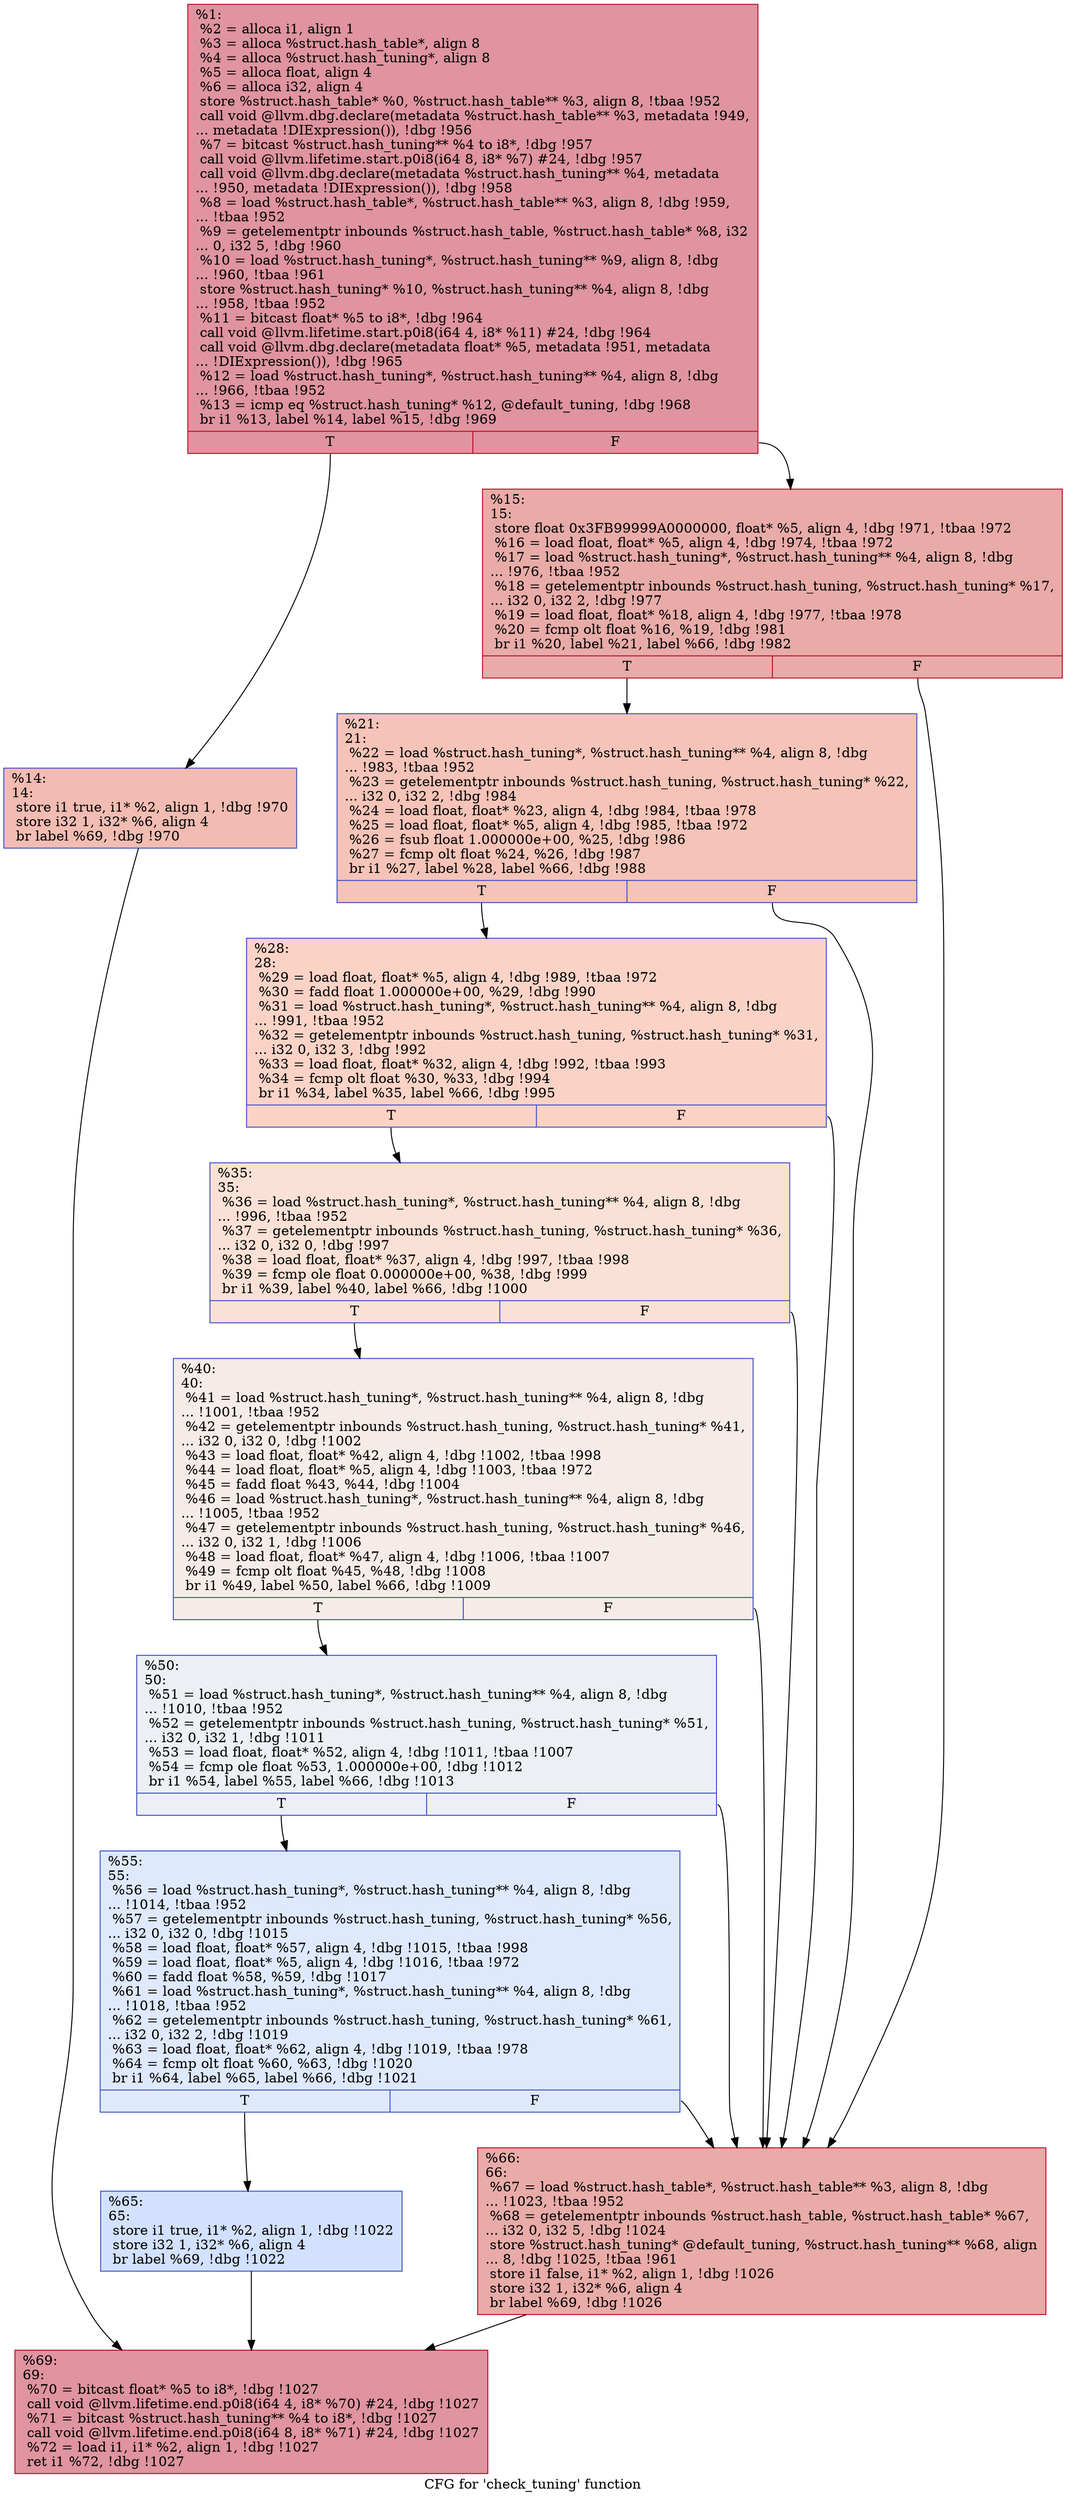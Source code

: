 digraph "CFG for 'check_tuning' function" {
	label="CFG for 'check_tuning' function";

	Node0xcc2a50 [shape=record,color="#b70d28ff", style=filled, fillcolor="#b70d2870",label="{%1:\l  %2 = alloca i1, align 1\l  %3 = alloca %struct.hash_table*, align 8\l  %4 = alloca %struct.hash_tuning*, align 8\l  %5 = alloca float, align 4\l  %6 = alloca i32, align 4\l  store %struct.hash_table* %0, %struct.hash_table** %3, align 8, !tbaa !952\l  call void @llvm.dbg.declare(metadata %struct.hash_table** %3, metadata !949,\l... metadata !DIExpression()), !dbg !956\l  %7 = bitcast %struct.hash_tuning** %4 to i8*, !dbg !957\l  call void @llvm.lifetime.start.p0i8(i64 8, i8* %7) #24, !dbg !957\l  call void @llvm.dbg.declare(metadata %struct.hash_tuning** %4, metadata\l... !950, metadata !DIExpression()), !dbg !958\l  %8 = load %struct.hash_table*, %struct.hash_table** %3, align 8, !dbg !959,\l... !tbaa !952\l  %9 = getelementptr inbounds %struct.hash_table, %struct.hash_table* %8, i32\l... 0, i32 5, !dbg !960\l  %10 = load %struct.hash_tuning*, %struct.hash_tuning** %9, align 8, !dbg\l... !960, !tbaa !961\l  store %struct.hash_tuning* %10, %struct.hash_tuning** %4, align 8, !dbg\l... !958, !tbaa !952\l  %11 = bitcast float* %5 to i8*, !dbg !964\l  call void @llvm.lifetime.start.p0i8(i64 4, i8* %11) #24, !dbg !964\l  call void @llvm.dbg.declare(metadata float* %5, metadata !951, metadata\l... !DIExpression()), !dbg !965\l  %12 = load %struct.hash_tuning*, %struct.hash_tuning** %4, align 8, !dbg\l... !966, !tbaa !952\l  %13 = icmp eq %struct.hash_tuning* %12, @default_tuning, !dbg !968\l  br i1 %13, label %14, label %15, !dbg !969\l|{<s0>T|<s1>F}}"];
	Node0xcc2a50:s0 -> Node0xbbb7a0;
	Node0xcc2a50:s1 -> Node0xbbb7f0;
	Node0xbbb7a0 [shape=record,color="#3d50c3ff", style=filled, fillcolor="#e1675170",label="{%14:\l14:                                               \l  store i1 true, i1* %2, align 1, !dbg !970\l  store i32 1, i32* %6, align 4\l  br label %69, !dbg !970\l}"];
	Node0xbbb7a0 -> Node0xbbbac0;
	Node0xbbb7f0 [shape=record,color="#b70d28ff", style=filled, fillcolor="#cc403a70",label="{%15:\l15:                                               \l  store float 0x3FB99999A0000000, float* %5, align 4, !dbg !971, !tbaa !972\l  %16 = load float, float* %5, align 4, !dbg !974, !tbaa !972\l  %17 = load %struct.hash_tuning*, %struct.hash_tuning** %4, align 8, !dbg\l... !976, !tbaa !952\l  %18 = getelementptr inbounds %struct.hash_tuning, %struct.hash_tuning* %17,\l... i32 0, i32 2, !dbg !977\l  %19 = load float, float* %18, align 4, !dbg !977, !tbaa !978\l  %20 = fcmp olt float %16, %19, !dbg !981\l  br i1 %20, label %21, label %66, !dbg !982\l|{<s0>T|<s1>F}}"];
	Node0xbbb7f0:s0 -> Node0xbbb840;
	Node0xbbb7f0:s1 -> Node0xbbba70;
	Node0xbbb840 [shape=record,color="#3d50c3ff", style=filled, fillcolor="#e8765c70",label="{%21:\l21:                                               \l  %22 = load %struct.hash_tuning*, %struct.hash_tuning** %4, align 8, !dbg\l... !983, !tbaa !952\l  %23 = getelementptr inbounds %struct.hash_tuning, %struct.hash_tuning* %22,\l... i32 0, i32 2, !dbg !984\l  %24 = load float, float* %23, align 4, !dbg !984, !tbaa !978\l  %25 = load float, float* %5, align 4, !dbg !985, !tbaa !972\l  %26 = fsub float 1.000000e+00, %25, !dbg !986\l  %27 = fcmp olt float %24, %26, !dbg !987\l  br i1 %27, label %28, label %66, !dbg !988\l|{<s0>T|<s1>F}}"];
	Node0xbbb840:s0 -> Node0xbbb890;
	Node0xbbb840:s1 -> Node0xbbba70;
	Node0xbbb890 [shape=record,color="#3d50c3ff", style=filled, fillcolor="#f59c7d70",label="{%28:\l28:                                               \l  %29 = load float, float* %5, align 4, !dbg !989, !tbaa !972\l  %30 = fadd float 1.000000e+00, %29, !dbg !990\l  %31 = load %struct.hash_tuning*, %struct.hash_tuning** %4, align 8, !dbg\l... !991, !tbaa !952\l  %32 = getelementptr inbounds %struct.hash_tuning, %struct.hash_tuning* %31,\l... i32 0, i32 3, !dbg !992\l  %33 = load float, float* %32, align 4, !dbg !992, !tbaa !993\l  %34 = fcmp olt float %30, %33, !dbg !994\l  br i1 %34, label %35, label %66, !dbg !995\l|{<s0>T|<s1>F}}"];
	Node0xbbb890:s0 -> Node0xbbb8e0;
	Node0xbbb890:s1 -> Node0xbbba70;
	Node0xbbb8e0 [shape=record,color="#3d50c3ff", style=filled, fillcolor="#f7bca170",label="{%35:\l35:                                               \l  %36 = load %struct.hash_tuning*, %struct.hash_tuning** %4, align 8, !dbg\l... !996, !tbaa !952\l  %37 = getelementptr inbounds %struct.hash_tuning, %struct.hash_tuning* %36,\l... i32 0, i32 0, !dbg !997\l  %38 = load float, float* %37, align 4, !dbg !997, !tbaa !998\l  %39 = fcmp ole float 0.000000e+00, %38, !dbg !999\l  br i1 %39, label %40, label %66, !dbg !1000\l|{<s0>T|<s1>F}}"];
	Node0xbbb8e0:s0 -> Node0xbbb930;
	Node0xbbb8e0:s1 -> Node0xbbba70;
	Node0xbbb930 [shape=record,color="#3d50c3ff", style=filled, fillcolor="#ead5c970",label="{%40:\l40:                                               \l  %41 = load %struct.hash_tuning*, %struct.hash_tuning** %4, align 8, !dbg\l... !1001, !tbaa !952\l  %42 = getelementptr inbounds %struct.hash_tuning, %struct.hash_tuning* %41,\l... i32 0, i32 0, !dbg !1002\l  %43 = load float, float* %42, align 4, !dbg !1002, !tbaa !998\l  %44 = load float, float* %5, align 4, !dbg !1003, !tbaa !972\l  %45 = fadd float %43, %44, !dbg !1004\l  %46 = load %struct.hash_tuning*, %struct.hash_tuning** %4, align 8, !dbg\l... !1005, !tbaa !952\l  %47 = getelementptr inbounds %struct.hash_tuning, %struct.hash_tuning* %46,\l... i32 0, i32 1, !dbg !1006\l  %48 = load float, float* %47, align 4, !dbg !1006, !tbaa !1007\l  %49 = fcmp olt float %45, %48, !dbg !1008\l  br i1 %49, label %50, label %66, !dbg !1009\l|{<s0>T|<s1>F}}"];
	Node0xbbb930:s0 -> Node0xbbb980;
	Node0xbbb930:s1 -> Node0xbbba70;
	Node0xbbb980 [shape=record,color="#3d50c3ff", style=filled, fillcolor="#d4dbe670",label="{%50:\l50:                                               \l  %51 = load %struct.hash_tuning*, %struct.hash_tuning** %4, align 8, !dbg\l... !1010, !tbaa !952\l  %52 = getelementptr inbounds %struct.hash_tuning, %struct.hash_tuning* %51,\l... i32 0, i32 1, !dbg !1011\l  %53 = load float, float* %52, align 4, !dbg !1011, !tbaa !1007\l  %54 = fcmp ole float %53, 1.000000e+00, !dbg !1012\l  br i1 %54, label %55, label %66, !dbg !1013\l|{<s0>T|<s1>F}}"];
	Node0xbbb980:s0 -> Node0xbbb9d0;
	Node0xbbb980:s1 -> Node0xbbba70;
	Node0xbbb9d0 [shape=record,color="#3d50c3ff", style=filled, fillcolor="#b5cdfa70",label="{%55:\l55:                                               \l  %56 = load %struct.hash_tuning*, %struct.hash_tuning** %4, align 8, !dbg\l... !1014, !tbaa !952\l  %57 = getelementptr inbounds %struct.hash_tuning, %struct.hash_tuning* %56,\l... i32 0, i32 0, !dbg !1015\l  %58 = load float, float* %57, align 4, !dbg !1015, !tbaa !998\l  %59 = load float, float* %5, align 4, !dbg !1016, !tbaa !972\l  %60 = fadd float %58, %59, !dbg !1017\l  %61 = load %struct.hash_tuning*, %struct.hash_tuning** %4, align 8, !dbg\l... !1018, !tbaa !952\l  %62 = getelementptr inbounds %struct.hash_tuning, %struct.hash_tuning* %61,\l... i32 0, i32 2, !dbg !1019\l  %63 = load float, float* %62, align 4, !dbg !1019, !tbaa !978\l  %64 = fcmp olt float %60, %63, !dbg !1020\l  br i1 %64, label %65, label %66, !dbg !1021\l|{<s0>T|<s1>F}}"];
	Node0xbbb9d0:s0 -> Node0xbbba20;
	Node0xbbb9d0:s1 -> Node0xbbba70;
	Node0xbbba20 [shape=record,color="#3d50c3ff", style=filled, fillcolor="#9abbff70",label="{%65:\l65:                                               \l  store i1 true, i1* %2, align 1, !dbg !1022\l  store i32 1, i32* %6, align 4\l  br label %69, !dbg !1022\l}"];
	Node0xbbba20 -> Node0xbbbac0;
	Node0xbbba70 [shape=record,color="#b70d28ff", style=filled, fillcolor="#cc403a70",label="{%66:\l66:                                               \l  %67 = load %struct.hash_table*, %struct.hash_table** %3, align 8, !dbg\l... !1023, !tbaa !952\l  %68 = getelementptr inbounds %struct.hash_table, %struct.hash_table* %67,\l... i32 0, i32 5, !dbg !1024\l  store %struct.hash_tuning* @default_tuning, %struct.hash_tuning** %68, align\l... 8, !dbg !1025, !tbaa !961\l  store i1 false, i1* %2, align 1, !dbg !1026\l  store i32 1, i32* %6, align 4\l  br label %69, !dbg !1026\l}"];
	Node0xbbba70 -> Node0xbbbac0;
	Node0xbbbac0 [shape=record,color="#b70d28ff", style=filled, fillcolor="#b70d2870",label="{%69:\l69:                                               \l  %70 = bitcast float* %5 to i8*, !dbg !1027\l  call void @llvm.lifetime.end.p0i8(i64 4, i8* %70) #24, !dbg !1027\l  %71 = bitcast %struct.hash_tuning** %4 to i8*, !dbg !1027\l  call void @llvm.lifetime.end.p0i8(i64 8, i8* %71) #24, !dbg !1027\l  %72 = load i1, i1* %2, align 1, !dbg !1027\l  ret i1 %72, !dbg !1027\l}"];
}
